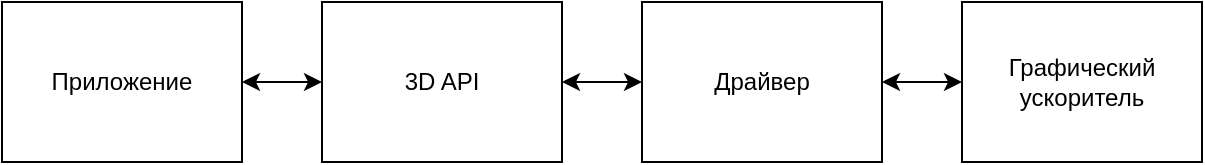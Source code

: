 <mxfile>
    <diagram id="K0xmtQMnlVvK2CBCNNi8" name="Page-1">
        <mxGraphModel dx="717" dy="1580" grid="1" gridSize="10" guides="1" tooltips="1" connect="1" arrows="1" fold="1" page="1" pageScale="1" pageWidth="850" pageHeight="1100" math="0" shadow="0">
            <root>
                <mxCell id="0"/>
                <mxCell id="1" parent="0"/>
                <mxCell id="10" style="edgeStyle=none;html=1;entryX=0;entryY=0.5;entryDx=0;entryDy=0;startArrow=classic;startFill=1;" edge="1" parent="1" source="2" target="3">
                    <mxGeometry relative="1" as="geometry"/>
                </mxCell>
                <mxCell id="2" value="Приложение" style="rounded=0;whiteSpace=wrap;" vertex="1" parent="1">
                    <mxGeometry x="120" y="-720" width="120" height="80" as="geometry"/>
                </mxCell>
                <mxCell id="11" style="edgeStyle=none;html=1;entryX=0;entryY=0.5;entryDx=0;entryDy=0;startArrow=classic;startFill=1;" edge="1" parent="1" source="3" target="4">
                    <mxGeometry relative="1" as="geometry"/>
                </mxCell>
                <mxCell id="3" value="3D API" style="rounded=0;whiteSpace=wrap;" vertex="1" parent="1">
                    <mxGeometry x="280" y="-720" width="120" height="80" as="geometry"/>
                </mxCell>
                <mxCell id="12" style="edgeStyle=none;html=1;entryX=0;entryY=0.5;entryDx=0;entryDy=0;startArrow=classic;startFill=1;" edge="1" parent="1" source="4" target="5">
                    <mxGeometry relative="1" as="geometry"/>
                </mxCell>
                <mxCell id="4" value="Драйвер" style="rounded=0;whiteSpace=wrap;" vertex="1" parent="1">
                    <mxGeometry x="440" y="-720" width="120" height="80" as="geometry"/>
                </mxCell>
                <mxCell id="5" value="Графический ускоритель" style="rounded=0;whiteSpace=wrap;" vertex="1" parent="1">
                    <mxGeometry x="600" y="-720" width="120" height="80" as="geometry"/>
                </mxCell>
            </root>
        </mxGraphModel>
    </diagram>
</mxfile>